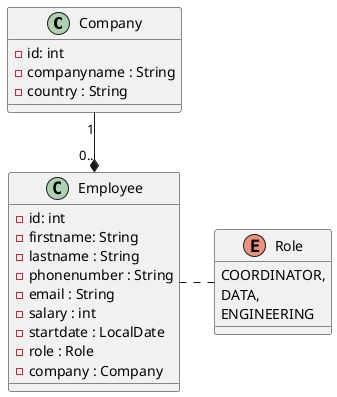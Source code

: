 @startuml

class Company {
    - id: int
    - companyname : String
    - country : String
}

class Employee {
    - id: int
    - firstname: String
    - lastname : String
    - phonenumber : String
    - email : String
    - salary : int
    - startdate : LocalDate
    - role : Role
    - company : Company
}

enum Role{
    COORDINATOR,
    DATA,
    ENGINEERING
}

Company "1" --* "0.." Employee
Employee . Role

@enduml